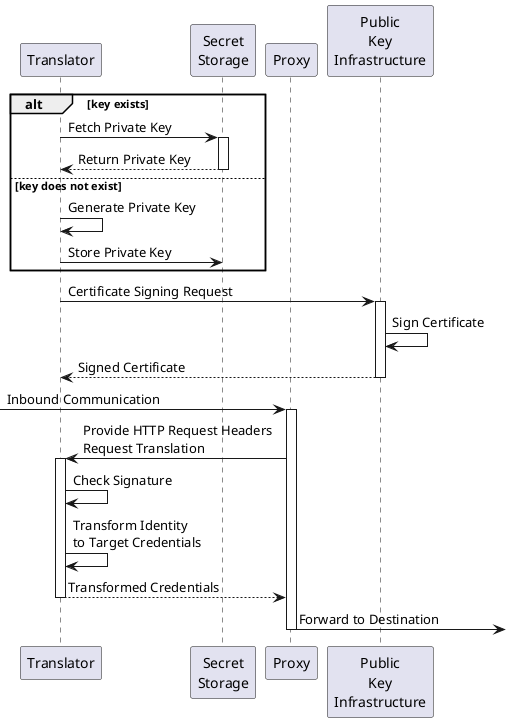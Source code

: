 @startuml
skinparam backgroundcolor transparent

participant "Translator" as t
participant "Secret\nStorage" as sec
participant "Proxy" as p
participant "Public\nKey\nInfrastructure" as k

alt key exists
    t -> sec : Fetch Private Key
    activate sec
    return Return Private Key
else key does not exist
    t -> t : Generate Private Key
    t -> sec : Store Private Key
end

t -> k : Certificate Signing Request
activate k
    k -> k : Sign Certificate
return Signed Certificate

[-> p : Inbound Communication
activate p
    p -> t : Provide HTTP Request Headers\nRequest Translation
    activate t
    t -> t : Check Signature
    t -> t : Transform Identity\nto Target Credentials
    return Transformed Credentials
    p ->] : Forward to Destination
deactivate p

@enduml
